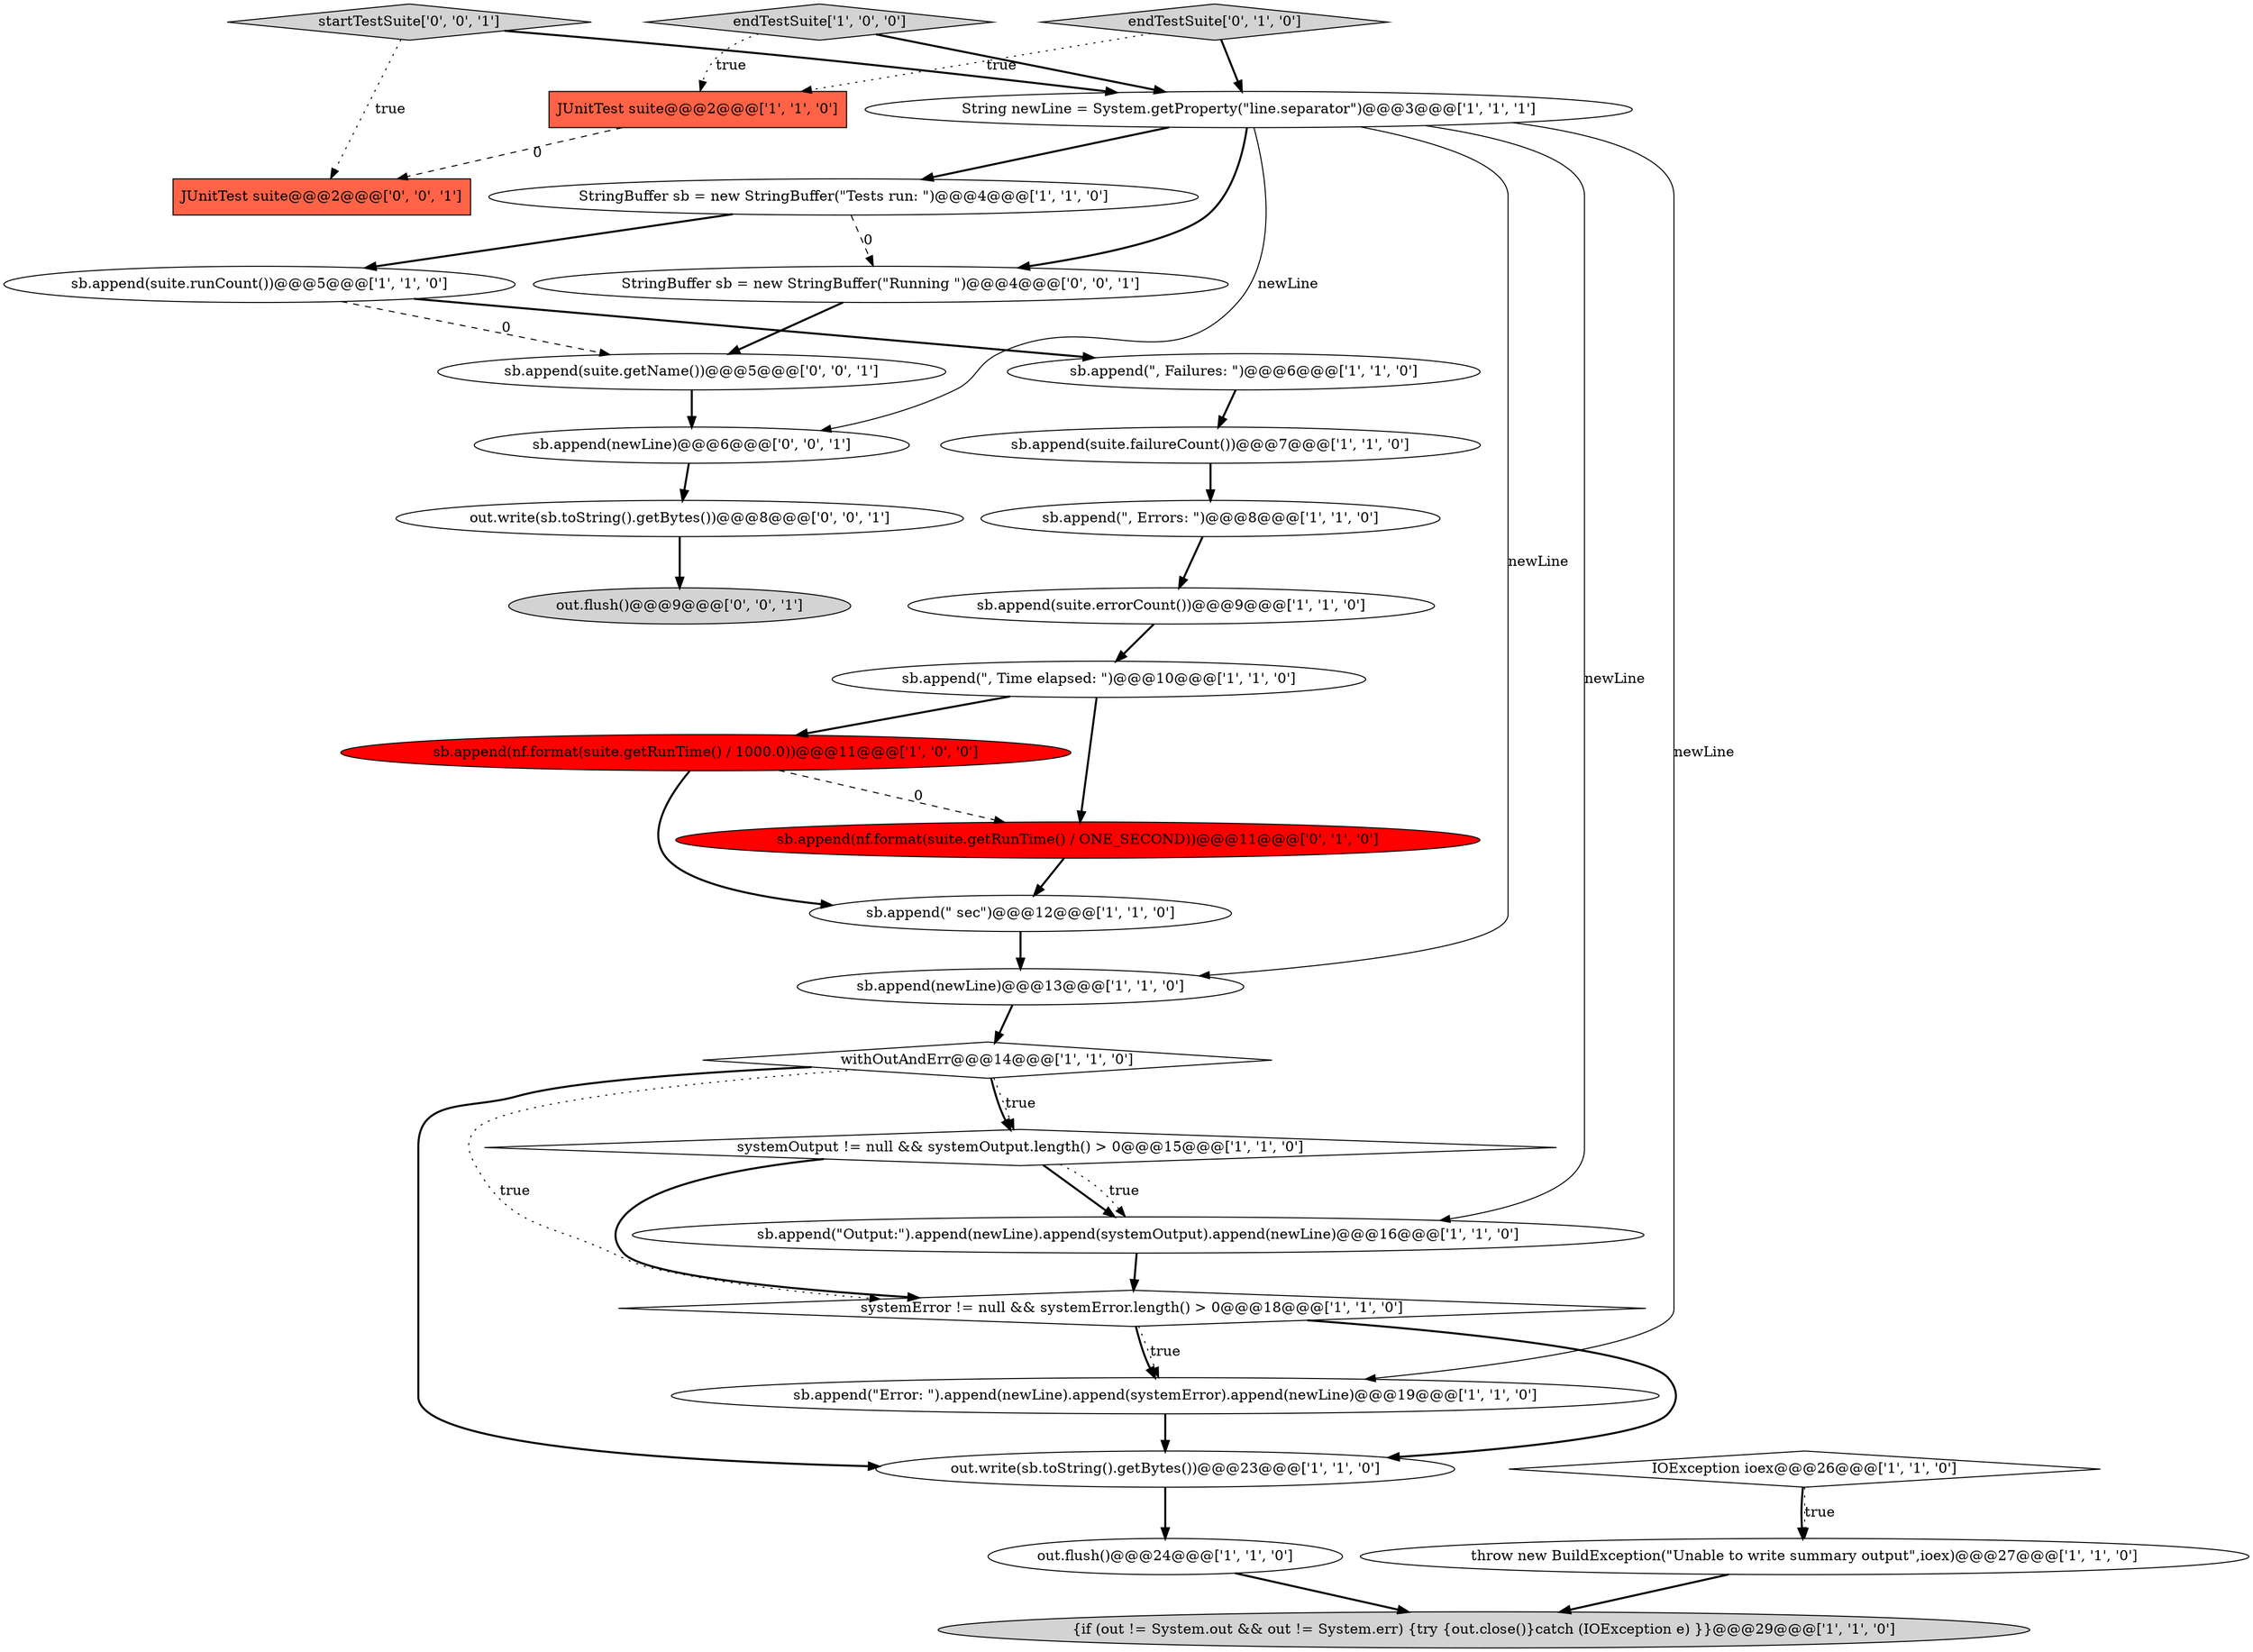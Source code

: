 digraph {
31 [style = filled, label = "startTestSuite['0', '0', '1']", fillcolor = lightgray, shape = diamond image = "AAA0AAABBB3BBB"];
4 [style = filled, label = "sb.append(nf.format(suite.getRunTime() / 1000.0))@@@11@@@['1', '0', '0']", fillcolor = red, shape = ellipse image = "AAA1AAABBB1BBB"];
14 [style = filled, label = "sb.append(suite.failureCount())@@@7@@@['1', '1', '0']", fillcolor = white, shape = ellipse image = "AAA0AAABBB1BBB"];
12 [style = filled, label = "sb.append(suite.runCount())@@@5@@@['1', '1', '0']", fillcolor = white, shape = ellipse image = "AAA0AAABBB1BBB"];
13 [style = filled, label = "{if (out != System.out && out != System.err) {try {out.close()}catch (IOException e) }}@@@29@@@['1', '1', '0']", fillcolor = lightgray, shape = ellipse image = "AAA0AAABBB1BBB"];
8 [style = filled, label = "JUnitTest suite@@@2@@@['1', '1', '0']", fillcolor = tomato, shape = box image = "AAA0AAABBB1BBB"];
26 [style = filled, label = "StringBuffer sb = new StringBuffer(\"Running \")@@@4@@@['0', '0', '1']", fillcolor = white, shape = ellipse image = "AAA0AAABBB3BBB"];
21 [style = filled, label = "sb.append(suite.errorCount())@@@9@@@['1', '1', '0']", fillcolor = white, shape = ellipse image = "AAA0AAABBB1BBB"];
6 [style = filled, label = "withOutAndErr@@@14@@@['1', '1', '0']", fillcolor = white, shape = diamond image = "AAA0AAABBB1BBB"];
27 [style = filled, label = "JUnitTest suite@@@2@@@['0', '0', '1']", fillcolor = tomato, shape = box image = "AAA0AAABBB3BBB"];
30 [style = filled, label = "sb.append(newLine)@@@6@@@['0', '0', '1']", fillcolor = white, shape = ellipse image = "AAA0AAABBB3BBB"];
9 [style = filled, label = "StringBuffer sb = new StringBuffer(\"Tests run: \")@@@4@@@['1', '1', '0']", fillcolor = white, shape = ellipse image = "AAA0AAABBB1BBB"];
22 [style = filled, label = "sb.append(\" sec\")@@@12@@@['1', '1', '0']", fillcolor = white, shape = ellipse image = "AAA0AAABBB1BBB"];
25 [style = filled, label = "out.flush()@@@9@@@['0', '0', '1']", fillcolor = lightgray, shape = ellipse image = "AAA0AAABBB3BBB"];
29 [style = filled, label = "out.write(sb.toString().getBytes())@@@8@@@['0', '0', '1']", fillcolor = white, shape = ellipse image = "AAA0AAABBB3BBB"];
5 [style = filled, label = "sb.append(\"Error: \").append(newLine).append(systemError).append(newLine)@@@19@@@['1', '1', '0']", fillcolor = white, shape = ellipse image = "AAA0AAABBB1BBB"];
23 [style = filled, label = "sb.append(nf.format(suite.getRunTime() / ONE_SECOND))@@@11@@@['0', '1', '0']", fillcolor = red, shape = ellipse image = "AAA1AAABBB2BBB"];
19 [style = filled, label = "endTestSuite['1', '0', '0']", fillcolor = lightgray, shape = diamond image = "AAA0AAABBB1BBB"];
0 [style = filled, label = "IOException ioex@@@26@@@['1', '1', '0']", fillcolor = white, shape = diamond image = "AAA0AAABBB1BBB"];
3 [style = filled, label = "sb.append(\", Failures: \")@@@6@@@['1', '1', '0']", fillcolor = white, shape = ellipse image = "AAA0AAABBB1BBB"];
10 [style = filled, label = "out.flush()@@@24@@@['1', '1', '0']", fillcolor = white, shape = ellipse image = "AAA0AAABBB1BBB"];
20 [style = filled, label = "systemError != null && systemError.length() > 0@@@18@@@['1', '1', '0']", fillcolor = white, shape = diamond image = "AAA0AAABBB1BBB"];
28 [style = filled, label = "sb.append(suite.getName())@@@5@@@['0', '0', '1']", fillcolor = white, shape = ellipse image = "AAA0AAABBB3BBB"];
1 [style = filled, label = "sb.append(\", Errors: \")@@@8@@@['1', '1', '0']", fillcolor = white, shape = ellipse image = "AAA0AAABBB1BBB"];
11 [style = filled, label = "sb.append(\", Time elapsed: \")@@@10@@@['1', '1', '0']", fillcolor = white, shape = ellipse image = "AAA0AAABBB1BBB"];
18 [style = filled, label = "out.write(sb.toString().getBytes())@@@23@@@['1', '1', '0']", fillcolor = white, shape = ellipse image = "AAA0AAABBB1BBB"];
15 [style = filled, label = "sb.append(newLine)@@@13@@@['1', '1', '0']", fillcolor = white, shape = ellipse image = "AAA0AAABBB1BBB"];
24 [style = filled, label = "endTestSuite['0', '1', '0']", fillcolor = lightgray, shape = diamond image = "AAA0AAABBB2BBB"];
17 [style = filled, label = "systemOutput != null && systemOutput.length() > 0@@@15@@@['1', '1', '0']", fillcolor = white, shape = diamond image = "AAA0AAABBB1BBB"];
16 [style = filled, label = "throw new BuildException(\"Unable to write summary output\",ioex)@@@27@@@['1', '1', '0']", fillcolor = white, shape = ellipse image = "AAA0AAABBB1BBB"];
7 [style = filled, label = "sb.append(\"Output:\").append(newLine).append(systemOutput).append(newLine)@@@16@@@['1', '1', '0']", fillcolor = white, shape = ellipse image = "AAA0AAABBB1BBB"];
2 [style = filled, label = "String newLine = System.getProperty(\"line.separator\")@@@3@@@['1', '1', '1']", fillcolor = white, shape = ellipse image = "AAA0AAABBB1BBB"];
6->17 [style = bold, label=""];
0->16 [style = bold, label=""];
16->13 [style = bold, label=""];
2->26 [style = bold, label=""];
22->15 [style = bold, label=""];
24->2 [style = bold, label=""];
28->30 [style = bold, label=""];
6->18 [style = bold, label=""];
11->4 [style = bold, label=""];
3->14 [style = bold, label=""];
29->25 [style = bold, label=""];
31->2 [style = bold, label=""];
15->6 [style = bold, label=""];
5->18 [style = bold, label=""];
19->2 [style = bold, label=""];
2->9 [style = bold, label=""];
7->20 [style = bold, label=""];
2->15 [style = solid, label="newLine"];
30->29 [style = bold, label=""];
2->30 [style = solid, label="newLine"];
6->17 [style = dotted, label="true"];
14->1 [style = bold, label=""];
19->8 [style = dotted, label="true"];
20->5 [style = bold, label=""];
6->20 [style = dotted, label="true"];
17->7 [style = bold, label=""];
20->18 [style = bold, label=""];
20->5 [style = dotted, label="true"];
2->5 [style = solid, label="newLine"];
2->7 [style = solid, label="newLine"];
23->22 [style = bold, label=""];
18->10 [style = bold, label=""];
10->13 [style = bold, label=""];
21->11 [style = bold, label=""];
1->21 [style = bold, label=""];
12->28 [style = dashed, label="0"];
9->26 [style = dashed, label="0"];
31->27 [style = dotted, label="true"];
8->27 [style = dashed, label="0"];
17->7 [style = dotted, label="true"];
12->3 [style = bold, label=""];
9->12 [style = bold, label=""];
26->28 [style = bold, label=""];
0->16 [style = dotted, label="true"];
24->8 [style = dotted, label="true"];
4->23 [style = dashed, label="0"];
11->23 [style = bold, label=""];
4->22 [style = bold, label=""];
17->20 [style = bold, label=""];
}

